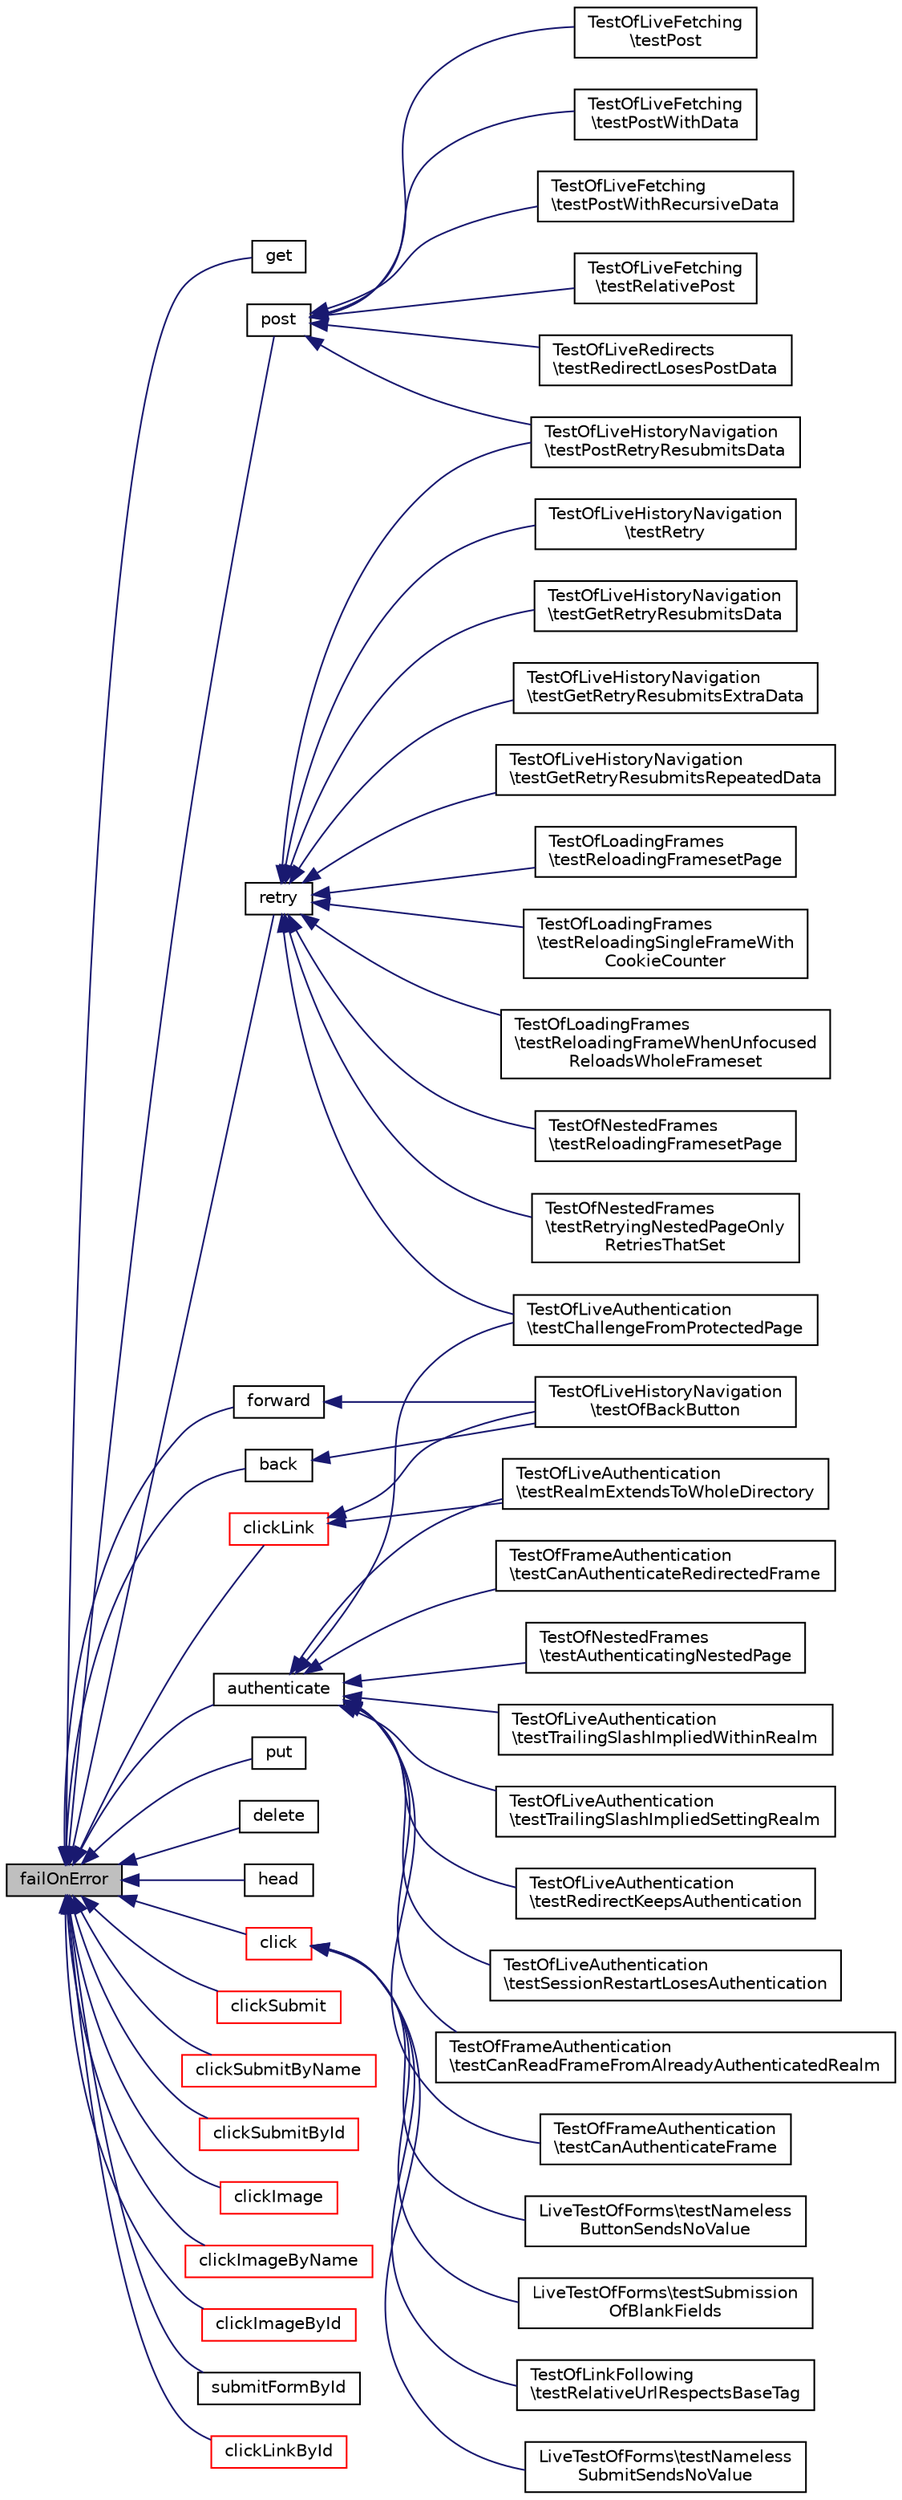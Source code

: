 digraph "failOnError"
{
  edge [fontname="Helvetica",fontsize="10",labelfontname="Helvetica",labelfontsize="10"];
  node [fontname="Helvetica",fontsize="10",shape=record];
  rankdir="LR";
  Node1 [label="failOnError",height=0.2,width=0.4,color="black", fillcolor="grey75", style="filled" fontcolor="black"];
  Node1 -> Node2 [dir="back",color="midnightblue",fontsize="10",style="solid",fontname="Helvetica"];
  Node2 [label="get",height=0.2,width=0.4,color="black", fillcolor="white", style="filled",URL="$class_web_test_case.html#a8c924acbcbf1f8e0bd5fce273a107af3"];
  Node1 -> Node3 [dir="back",color="midnightblue",fontsize="10",style="solid",fontname="Helvetica"];
  Node3 [label="post",height=0.2,width=0.4,color="black", fillcolor="white", style="filled",URL="$class_web_test_case.html#a680a458bae8a85b247073083d26e7851"];
  Node3 -> Node4 [dir="back",color="midnightblue",fontsize="10",style="solid",fontname="Helvetica"];
  Node4 [label="TestOfLiveFetching\l\\testPost",height=0.2,width=0.4,color="black", fillcolor="white", style="filled",URL="$class_test_of_live_fetching.html#a7bbe7025e571cab0bf9fb071857d8513"];
  Node3 -> Node5 [dir="back",color="midnightblue",fontsize="10",style="solid",fontname="Helvetica"];
  Node5 [label="TestOfLiveFetching\l\\testPostWithData",height=0.2,width=0.4,color="black", fillcolor="white", style="filled",URL="$class_test_of_live_fetching.html#ae05e044cf81aa1c9507f1799d300cb98"];
  Node3 -> Node6 [dir="back",color="midnightblue",fontsize="10",style="solid",fontname="Helvetica"];
  Node6 [label="TestOfLiveFetching\l\\testPostWithRecursiveData",height=0.2,width=0.4,color="black", fillcolor="white", style="filled",URL="$class_test_of_live_fetching.html#a626d76eb0e7d4504b9410a2b6d05008e"];
  Node3 -> Node7 [dir="back",color="midnightblue",fontsize="10",style="solid",fontname="Helvetica"];
  Node7 [label="TestOfLiveFetching\l\\testRelativePost",height=0.2,width=0.4,color="black", fillcolor="white", style="filled",URL="$class_test_of_live_fetching.html#a727079e730062d82c079a7294f53196a"];
  Node3 -> Node8 [dir="back",color="midnightblue",fontsize="10",style="solid",fontname="Helvetica"];
  Node8 [label="TestOfLiveRedirects\l\\testRedirectLosesPostData",height=0.2,width=0.4,color="black", fillcolor="white", style="filled",URL="$class_test_of_live_redirects.html#a649f7131f9d92a6338b338fbc2a003b3"];
  Node3 -> Node9 [dir="back",color="midnightblue",fontsize="10",style="solid",fontname="Helvetica"];
  Node9 [label="TestOfLiveHistoryNavigation\l\\testPostRetryResubmitsData",height=0.2,width=0.4,color="black", fillcolor="white", style="filled",URL="$class_test_of_live_history_navigation.html#ab12b8fc07ea7bdb06de8f269470d8b4e"];
  Node1 -> Node10 [dir="back",color="midnightblue",fontsize="10",style="solid",fontname="Helvetica"];
  Node10 [label="put",height=0.2,width=0.4,color="black", fillcolor="white", style="filled",URL="$class_web_test_case.html#abce31f94e83c11b28e966a17bb33fac4"];
  Node1 -> Node11 [dir="back",color="midnightblue",fontsize="10",style="solid",fontname="Helvetica"];
  Node11 [label="delete",height=0.2,width=0.4,color="black", fillcolor="white", style="filled",URL="$class_web_test_case.html#a3466ad7231cfb907f9fd9dd3e8994c0f"];
  Node1 -> Node12 [dir="back",color="midnightblue",fontsize="10",style="solid",fontname="Helvetica"];
  Node12 [label="head",height=0.2,width=0.4,color="black", fillcolor="white", style="filled",URL="$class_web_test_case.html#a640ecdc74c0d882472bf873257384087"];
  Node1 -> Node13 [dir="back",color="midnightblue",fontsize="10",style="solid",fontname="Helvetica"];
  Node13 [label="retry",height=0.2,width=0.4,color="black", fillcolor="white", style="filled",URL="$class_web_test_case.html#af495dbc02290e841a92f2dda36434191"];
  Node13 -> Node14 [dir="back",color="midnightblue",fontsize="10",style="solid",fontname="Helvetica"];
  Node14 [label="TestOfLiveHistoryNavigation\l\\testRetry",height=0.2,width=0.4,color="black", fillcolor="white", style="filled",URL="$class_test_of_live_history_navigation.html#a53183b89b32cacc19817238c49ffdcb0"];
  Node13 -> Node15 [dir="back",color="midnightblue",fontsize="10",style="solid",fontname="Helvetica"];
  Node15 [label="TestOfLiveHistoryNavigation\l\\testGetRetryResubmitsData",height=0.2,width=0.4,color="black", fillcolor="white", style="filled",URL="$class_test_of_live_history_navigation.html#a8b3347bc49fd5a9b3b779374cbc152d3"];
  Node13 -> Node16 [dir="back",color="midnightblue",fontsize="10",style="solid",fontname="Helvetica"];
  Node16 [label="TestOfLiveHistoryNavigation\l\\testGetRetryResubmitsExtraData",height=0.2,width=0.4,color="black", fillcolor="white", style="filled",URL="$class_test_of_live_history_navigation.html#aa83e0cd74a82e2805f38ddf7146ea1df"];
  Node13 -> Node9 [dir="back",color="midnightblue",fontsize="10",style="solid",fontname="Helvetica"];
  Node13 -> Node17 [dir="back",color="midnightblue",fontsize="10",style="solid",fontname="Helvetica"];
  Node17 [label="TestOfLiveHistoryNavigation\l\\testGetRetryResubmitsRepeatedData",height=0.2,width=0.4,color="black", fillcolor="white", style="filled",URL="$class_test_of_live_history_navigation.html#aecce5d0337aeaab9858f1c52a5490c7e"];
  Node13 -> Node18 [dir="back",color="midnightblue",fontsize="10",style="solid",fontname="Helvetica"];
  Node18 [label="TestOfLiveAuthentication\l\\testChallengeFromProtectedPage",height=0.2,width=0.4,color="black", fillcolor="white", style="filled",URL="$class_test_of_live_authentication.html#af37ff5fb1ead7add92175863befc6492"];
  Node13 -> Node19 [dir="back",color="midnightblue",fontsize="10",style="solid",fontname="Helvetica"];
  Node19 [label="TestOfLoadingFrames\l\\testReloadingFramesetPage",height=0.2,width=0.4,color="black", fillcolor="white", style="filled",URL="$class_test_of_loading_frames.html#a981972d447d5b1a7d143c00441825aab"];
  Node13 -> Node20 [dir="back",color="midnightblue",fontsize="10",style="solid",fontname="Helvetica"];
  Node20 [label="TestOfLoadingFrames\l\\testReloadingSingleFrameWith\lCookieCounter",height=0.2,width=0.4,color="black", fillcolor="white", style="filled",URL="$class_test_of_loading_frames.html#a8db3c2107d2b660aff2899ea428204d9"];
  Node13 -> Node21 [dir="back",color="midnightblue",fontsize="10",style="solid",fontname="Helvetica"];
  Node21 [label="TestOfLoadingFrames\l\\testReloadingFrameWhenUnfocused\lReloadsWholeFrameset",height=0.2,width=0.4,color="black", fillcolor="white", style="filled",URL="$class_test_of_loading_frames.html#a080bf6e8a07eb2610a81bd42a68b0029"];
  Node13 -> Node22 [dir="back",color="midnightblue",fontsize="10",style="solid",fontname="Helvetica"];
  Node22 [label="TestOfNestedFrames\l\\testReloadingFramesetPage",height=0.2,width=0.4,color="black", fillcolor="white", style="filled",URL="$class_test_of_nested_frames.html#a981972d447d5b1a7d143c00441825aab"];
  Node13 -> Node23 [dir="back",color="midnightblue",fontsize="10",style="solid",fontname="Helvetica"];
  Node23 [label="TestOfNestedFrames\l\\testRetryingNestedPageOnly\lRetriesThatSet",height=0.2,width=0.4,color="black", fillcolor="white", style="filled",URL="$class_test_of_nested_frames.html#ad133549d00c2f63d830b8d88431c6d01"];
  Node1 -> Node24 [dir="back",color="midnightblue",fontsize="10",style="solid",fontname="Helvetica"];
  Node24 [label="back",height=0.2,width=0.4,color="black", fillcolor="white", style="filled",URL="$class_web_test_case.html#a57368f5de3725377bc91899ab1a2b02a"];
  Node24 -> Node25 [dir="back",color="midnightblue",fontsize="10",style="solid",fontname="Helvetica"];
  Node25 [label="TestOfLiveHistoryNavigation\l\\testOfBackButton",height=0.2,width=0.4,color="black", fillcolor="white", style="filled",URL="$class_test_of_live_history_navigation.html#a304fa1e520a83b8250406d1fd7b14160"];
  Node1 -> Node26 [dir="back",color="midnightblue",fontsize="10",style="solid",fontname="Helvetica"];
  Node26 [label="forward",height=0.2,width=0.4,color="black", fillcolor="white", style="filled",URL="$class_web_test_case.html#a3796e2c71a813b05f6e5bbf646bf7fc4"];
  Node26 -> Node25 [dir="back",color="midnightblue",fontsize="10",style="solid",fontname="Helvetica"];
  Node1 -> Node27 [dir="back",color="midnightblue",fontsize="10",style="solid",fontname="Helvetica"];
  Node27 [label="authenticate",height=0.2,width=0.4,color="black", fillcolor="white", style="filled",URL="$class_web_test_case.html#aee8894dc905620587c994c017f9092cc"];
  Node27 -> Node18 [dir="back",color="midnightblue",fontsize="10",style="solid",fontname="Helvetica"];
  Node27 -> Node28 [dir="back",color="midnightblue",fontsize="10",style="solid",fontname="Helvetica"];
  Node28 [label="TestOfLiveAuthentication\l\\testTrailingSlashImpliedWithinRealm",height=0.2,width=0.4,color="black", fillcolor="white", style="filled",URL="$class_test_of_live_authentication.html#a159999756597983f022162157e77463c"];
  Node27 -> Node29 [dir="back",color="midnightblue",fontsize="10",style="solid",fontname="Helvetica"];
  Node29 [label="TestOfLiveAuthentication\l\\testTrailingSlashImpliedSettingRealm",height=0.2,width=0.4,color="black", fillcolor="white", style="filled",URL="$class_test_of_live_authentication.html#a7cb959cad542e68f1e17cbdc83b1d1a9"];
  Node27 -> Node30 [dir="back",color="midnightblue",fontsize="10",style="solid",fontname="Helvetica"];
  Node30 [label="TestOfLiveAuthentication\l\\testRealmExtendsToWholeDirectory",height=0.2,width=0.4,color="black", fillcolor="white", style="filled",URL="$class_test_of_live_authentication.html#a0a225178b28b7c83c3bfe7e62e9d6289"];
  Node27 -> Node31 [dir="back",color="midnightblue",fontsize="10",style="solid",fontname="Helvetica"];
  Node31 [label="TestOfLiveAuthentication\l\\testRedirectKeepsAuthentication",height=0.2,width=0.4,color="black", fillcolor="white", style="filled",URL="$class_test_of_live_authentication.html#ae4d0c1157314d58cf05b4235f4fee1bb"];
  Node27 -> Node32 [dir="back",color="midnightblue",fontsize="10",style="solid",fontname="Helvetica"];
  Node32 [label="TestOfLiveAuthentication\l\\testSessionRestartLosesAuthentication",height=0.2,width=0.4,color="black", fillcolor="white", style="filled",URL="$class_test_of_live_authentication.html#a0abb33154de52807f2d36ceab4942cea"];
  Node27 -> Node33 [dir="back",color="midnightblue",fontsize="10",style="solid",fontname="Helvetica"];
  Node33 [label="TestOfFrameAuthentication\l\\testCanReadFrameFromAlreadyAuthenticatedRealm",height=0.2,width=0.4,color="black", fillcolor="white", style="filled",URL="$class_test_of_frame_authentication.html#a3216f5858cb7809757e71fcebd46e05c"];
  Node27 -> Node34 [dir="back",color="midnightblue",fontsize="10",style="solid",fontname="Helvetica"];
  Node34 [label="TestOfFrameAuthentication\l\\testCanAuthenticateFrame",height=0.2,width=0.4,color="black", fillcolor="white", style="filled",URL="$class_test_of_frame_authentication.html#a820059baf8a9a9f9b1749af0eb521959"];
  Node27 -> Node35 [dir="back",color="midnightblue",fontsize="10",style="solid",fontname="Helvetica"];
  Node35 [label="TestOfFrameAuthentication\l\\testCanAuthenticateRedirectedFrame",height=0.2,width=0.4,color="black", fillcolor="white", style="filled",URL="$class_test_of_frame_authentication.html#a7a388408bed7e46962a2862366896691"];
  Node27 -> Node36 [dir="back",color="midnightblue",fontsize="10",style="solid",fontname="Helvetica"];
  Node36 [label="TestOfNestedFrames\l\\testAuthenticatingNestedPage",height=0.2,width=0.4,color="black", fillcolor="white", style="filled",URL="$class_test_of_nested_frames.html#a7eb2b3d16bfb613bdb28893343768508"];
  Node1 -> Node37 [dir="back",color="midnightblue",fontsize="10",style="solid",fontname="Helvetica"];
  Node37 [label="click",height=0.2,width=0.4,color="red", fillcolor="white", style="filled",URL="$class_web_test_case.html#a0b173117f020df8397ad7c049309491e"];
  Node37 -> Node38 [dir="back",color="midnightblue",fontsize="10",style="solid",fontname="Helvetica"];
  Node38 [label="TestOfLinkFollowing\l\\testRelativeUrlRespectsBaseTag",height=0.2,width=0.4,color="black", fillcolor="white", style="filled",URL="$class_test_of_link_following.html#aa9d06e9955004d236efc0aebf52ed708"];
  Node37 -> Node39 [dir="back",color="midnightblue",fontsize="10",style="solid",fontname="Helvetica"];
  Node39 [label="LiveTestOfForms\\testNameless\lSubmitSendsNoValue",height=0.2,width=0.4,color="black", fillcolor="white", style="filled",URL="$class_live_test_of_forms.html#a76139f8b1b47a6b77bdb746c62ffcf80"];
  Node37 -> Node40 [dir="back",color="midnightblue",fontsize="10",style="solid",fontname="Helvetica"];
  Node40 [label="LiveTestOfForms\\testNameless\lButtonSendsNoValue",height=0.2,width=0.4,color="black", fillcolor="white", style="filled",URL="$class_live_test_of_forms.html#a51bfa68400c1f74250990f7b4ce5e635"];
  Node37 -> Node41 [dir="back",color="midnightblue",fontsize="10",style="solid",fontname="Helvetica"];
  Node41 [label="LiveTestOfForms\\testSubmission\lOfBlankFields",height=0.2,width=0.4,color="black", fillcolor="white", style="filled",URL="$class_live_test_of_forms.html#ae30e5580a6c85959fc449e0969c2bc97"];
  Node1 -> Node42 [dir="back",color="midnightblue",fontsize="10",style="solid",fontname="Helvetica"];
  Node42 [label="clickSubmit",height=0.2,width=0.4,color="red", fillcolor="white", style="filled",URL="$class_web_test_case.html#a67cc36f3e3acdad590220e3c40b94404"];
  Node1 -> Node43 [dir="back",color="midnightblue",fontsize="10",style="solid",fontname="Helvetica"];
  Node43 [label="clickSubmitByName",height=0.2,width=0.4,color="red", fillcolor="white", style="filled",URL="$class_web_test_case.html#a0345f14a17e92f9cdce98f2ada5b076a"];
  Node1 -> Node44 [dir="back",color="midnightblue",fontsize="10",style="solid",fontname="Helvetica"];
  Node44 [label="clickSubmitById",height=0.2,width=0.4,color="red", fillcolor="white", style="filled",URL="$class_web_test_case.html#aa2e09251bec51122d0f0f7b5dfcf33a8"];
  Node1 -> Node45 [dir="back",color="midnightblue",fontsize="10",style="solid",fontname="Helvetica"];
  Node45 [label="clickImage",height=0.2,width=0.4,color="red", fillcolor="white", style="filled",URL="$class_web_test_case.html#a272236a3ca47981ed9df9952135d2fe1"];
  Node1 -> Node46 [dir="back",color="midnightblue",fontsize="10",style="solid",fontname="Helvetica"];
  Node46 [label="clickImageByName",height=0.2,width=0.4,color="red", fillcolor="white", style="filled",URL="$class_web_test_case.html#a90b5b0477b9a1f643484acd3f216a071"];
  Node1 -> Node47 [dir="back",color="midnightblue",fontsize="10",style="solid",fontname="Helvetica"];
  Node47 [label="clickImageById",height=0.2,width=0.4,color="red", fillcolor="white", style="filled",URL="$class_web_test_case.html#a28d330cbd1bca271d560ec23b66b3421"];
  Node1 -> Node48 [dir="back",color="midnightblue",fontsize="10",style="solid",fontname="Helvetica"];
  Node48 [label="submitFormById",height=0.2,width=0.4,color="black", fillcolor="white", style="filled",URL="$class_web_test_case.html#a3c1761f2062be92a4fd68011ac69438e"];
  Node1 -> Node49 [dir="back",color="midnightblue",fontsize="10",style="solid",fontname="Helvetica"];
  Node49 [label="clickLink",height=0.2,width=0.4,color="red", fillcolor="white", style="filled",URL="$class_web_test_case.html#aaff72b22c800809b350ec4804c2d1ab9"];
  Node49 -> Node25 [dir="back",color="midnightblue",fontsize="10",style="solid",fontname="Helvetica"];
  Node49 -> Node30 [dir="back",color="midnightblue",fontsize="10",style="solid",fontname="Helvetica"];
  Node1 -> Node50 [dir="back",color="midnightblue",fontsize="10",style="solid",fontname="Helvetica"];
  Node50 [label="clickLinkById",height=0.2,width=0.4,color="red", fillcolor="white", style="filled",URL="$class_web_test_case.html#ab4a10a33520202a43961e62b05f58869"];
}
